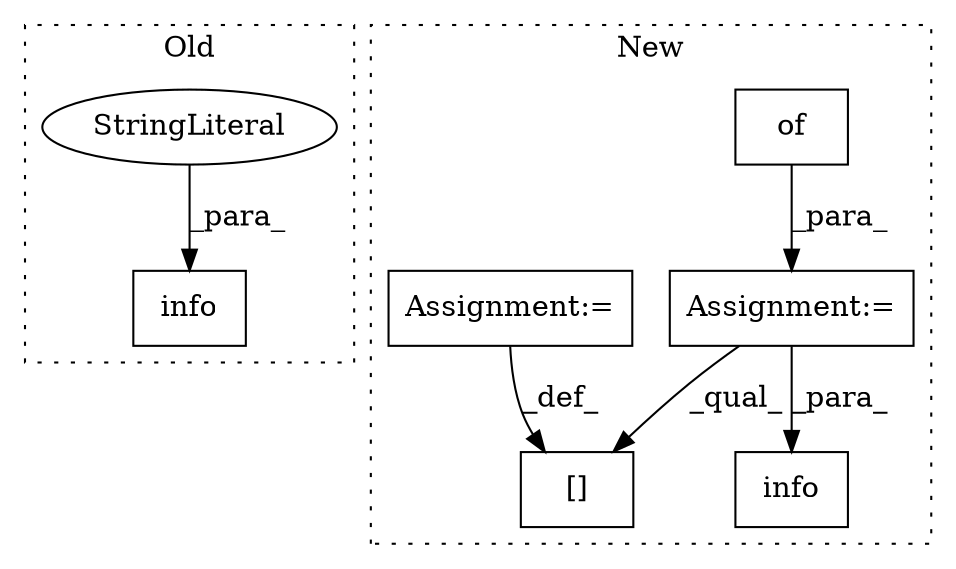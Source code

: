 digraph G {
subgraph cluster0 {
1 [label="info" a="32" s="9905,9937" l="5,1" shape="box"];
4 [label="StringLiteral" a="45" s="9910" l="27" shape="ellipse"];
label = "Old";
style="dotted";
}
subgraph cluster1 {
2 [label="of" a="32" s="11441" l="4" shape="box"];
3 [label="Assignment:=" a="7" s="11436" l="1" shape="box"];
5 [label="[]" a="2" s="11567,11591" l="23,1" shape="box"];
6 [label="Assignment:=" a="7" s="11592" l="1" shape="box"];
7 [label="info" a="32" s="11641,11724" l="5,1" shape="box"];
label = "New";
style="dotted";
}
2 -> 3 [label="_para_"];
3 -> 5 [label="_qual_"];
3 -> 7 [label="_para_"];
4 -> 1 [label="_para_"];
6 -> 5 [label="_def_"];
}